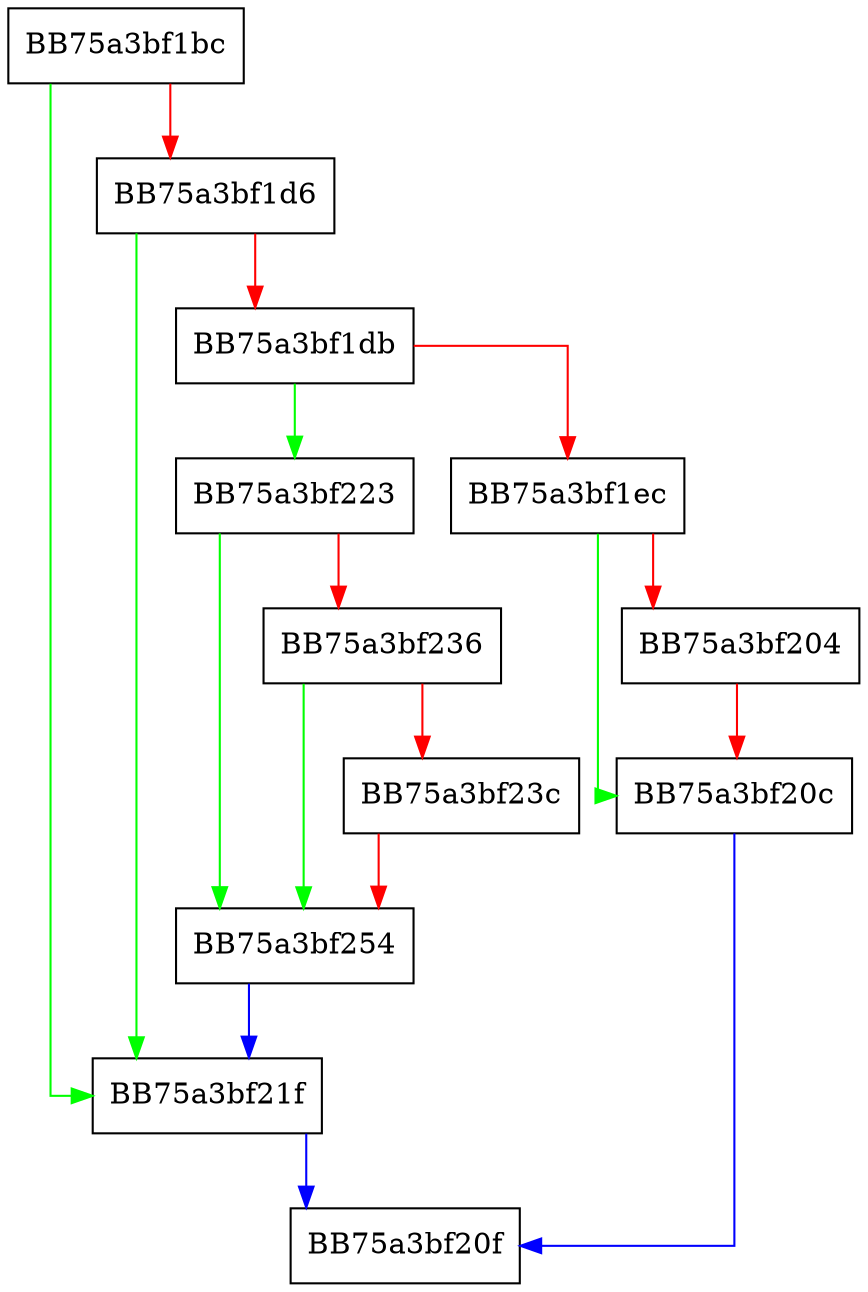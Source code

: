 digraph IsFileExcluded {
  node [shape="box"];
  graph [splines=ortho];
  BB75a3bf1bc -> BB75a3bf21f [color="green"];
  BB75a3bf1bc -> BB75a3bf1d6 [color="red"];
  BB75a3bf1d6 -> BB75a3bf21f [color="green"];
  BB75a3bf1d6 -> BB75a3bf1db [color="red"];
  BB75a3bf1db -> BB75a3bf223 [color="green"];
  BB75a3bf1db -> BB75a3bf1ec [color="red"];
  BB75a3bf1ec -> BB75a3bf20c [color="green"];
  BB75a3bf1ec -> BB75a3bf204 [color="red"];
  BB75a3bf204 -> BB75a3bf20c [color="red"];
  BB75a3bf20c -> BB75a3bf20f [color="blue"];
  BB75a3bf21f -> BB75a3bf20f [color="blue"];
  BB75a3bf223 -> BB75a3bf254 [color="green"];
  BB75a3bf223 -> BB75a3bf236 [color="red"];
  BB75a3bf236 -> BB75a3bf254 [color="green"];
  BB75a3bf236 -> BB75a3bf23c [color="red"];
  BB75a3bf23c -> BB75a3bf254 [color="red"];
  BB75a3bf254 -> BB75a3bf21f [color="blue"];
}
